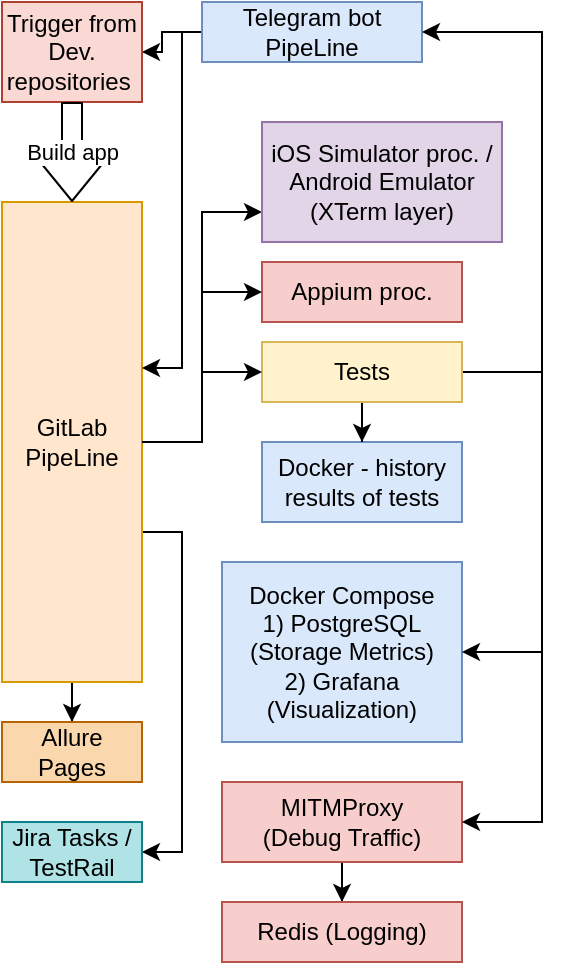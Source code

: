<mxfile version="14.8.1" type="github">
  <diagram id="D9VLO4kl-Tks_Cbv58Eg" name="Page-1">
    <mxGraphModel dx="977" dy="1863" grid="1" gridSize="10" guides="1" tooltips="1" connect="1" arrows="1" fold="1" page="1" pageScale="1" pageWidth="850" pageHeight="1100" math="0" shadow="0">
      <root>
        <mxCell id="0" />
        <mxCell id="1" parent="0" />
        <mxCell id="P9P7X78auRS9vJVsz_kp-1" value="Docker - history results of tests" style="rounded=0;whiteSpace=wrap;html=1;fillColor=#dae8fc;strokeColor=#6c8ebf;" vertex="1" parent="1">
          <mxGeometry x="610" y="210" width="100" height="40" as="geometry" />
        </mxCell>
        <mxCell id="P9P7X78auRS9vJVsz_kp-5" value="Docker Compose&lt;br&gt;1) PostgreSQL&lt;br&gt;(Storage Metrics)&lt;br&gt;2) Grafana&lt;br&gt;(Visualization)" style="rounded=0;whiteSpace=wrap;html=1;fillColor=#dae8fc;strokeColor=#6c8ebf;" vertex="1" parent="1">
          <mxGeometry x="590" y="270" width="120" height="90" as="geometry" />
        </mxCell>
        <mxCell id="P9P7X78auRS9vJVsz_kp-21" style="edgeStyle=orthogonalEdgeStyle;rounded=0;orthogonalLoop=1;jettySize=auto;html=1;entryX=0;entryY=0.75;entryDx=0;entryDy=0;" edge="1" parent="1" source="P9P7X78auRS9vJVsz_kp-8" target="P9P7X78auRS9vJVsz_kp-10">
          <mxGeometry relative="1" as="geometry" />
        </mxCell>
        <mxCell id="P9P7X78auRS9vJVsz_kp-28" style="edgeStyle=orthogonalEdgeStyle;rounded=0;orthogonalLoop=1;jettySize=auto;html=1;entryX=1;entryY=0.5;entryDx=0;entryDy=0;" edge="1" parent="1" source="P9P7X78auRS9vJVsz_kp-8" target="P9P7X78auRS9vJVsz_kp-16">
          <mxGeometry relative="1" as="geometry">
            <Array as="points">
              <mxPoint x="570" y="255" />
              <mxPoint x="570" y="415" />
            </Array>
          </mxGeometry>
        </mxCell>
        <mxCell id="P9P7X78auRS9vJVsz_kp-30" style="edgeStyle=orthogonalEdgeStyle;rounded=0;orthogonalLoop=1;jettySize=auto;html=1;entryX=0.5;entryY=0;entryDx=0;entryDy=0;" edge="1" parent="1" source="P9P7X78auRS9vJVsz_kp-8" target="P9P7X78auRS9vJVsz_kp-15">
          <mxGeometry relative="1" as="geometry" />
        </mxCell>
        <mxCell id="P9P7X78auRS9vJVsz_kp-8" value="GitLab&lt;br&gt;PipeLine&lt;br&gt;" style="rounded=0;whiteSpace=wrap;html=1;fillColor=#ffe6cc;strokeColor=#d79b00;" vertex="1" parent="1">
          <mxGeometry x="480" y="90" width="70" height="240" as="geometry" />
        </mxCell>
        <mxCell id="P9P7X78auRS9vJVsz_kp-9" value="Appium proc." style="rounded=0;whiteSpace=wrap;html=1;fillColor=#f8cecc;strokeColor=#b85450;" vertex="1" parent="1">
          <mxGeometry x="610" y="120" width="100" height="30" as="geometry" />
        </mxCell>
        <mxCell id="P9P7X78auRS9vJVsz_kp-10" value="iOS Simulator proc. /&lt;br&gt;Android Emulator (XTerm layer)" style="rounded=0;whiteSpace=wrap;html=1;fillColor=#e1d5e7;strokeColor=#9673a6;" vertex="1" parent="1">
          <mxGeometry x="610" y="50" width="120" height="60" as="geometry" />
        </mxCell>
        <mxCell id="P9P7X78auRS9vJVsz_kp-19" value="" style="edgeStyle=orthogonalEdgeStyle;rounded=0;orthogonalLoop=1;jettySize=auto;html=1;" edge="1" parent="1" source="P9P7X78auRS9vJVsz_kp-11" target="P9P7X78auRS9vJVsz_kp-13">
          <mxGeometry relative="1" as="geometry" />
        </mxCell>
        <mxCell id="P9P7X78auRS9vJVsz_kp-20" style="edgeStyle=orthogonalEdgeStyle;rounded=0;orthogonalLoop=1;jettySize=auto;html=1;" edge="1" parent="1" source="P9P7X78auRS9vJVsz_kp-11">
          <mxGeometry relative="1" as="geometry">
            <mxPoint x="550" y="173" as="targetPoint" />
            <Array as="points">
              <mxPoint x="570" y="5" />
              <mxPoint x="570" y="173" />
            </Array>
          </mxGeometry>
        </mxCell>
        <mxCell id="P9P7X78auRS9vJVsz_kp-11" value="Telegram bot PipeLine" style="rounded=0;whiteSpace=wrap;html=1;fillColor=#dae8fc;strokeColor=#6c8ebf;" vertex="1" parent="1">
          <mxGeometry x="580" y="-10" width="110" height="30" as="geometry" />
        </mxCell>
        <mxCell id="P9P7X78auRS9vJVsz_kp-13" value="Trigger from Dev. repositories&amp;nbsp;" style="rounded=0;whiteSpace=wrap;html=1;fillColor=#fad9d5;strokeColor=#ae4132;" vertex="1" parent="1">
          <mxGeometry x="480" y="-10" width="70" height="50" as="geometry" />
        </mxCell>
        <mxCell id="P9P7X78auRS9vJVsz_kp-14" value="Build app" style="shape=flexArrow;endArrow=classic;html=1;exitX=0.5;exitY=1;exitDx=0;exitDy=0;entryX=0.5;entryY=0;entryDx=0;entryDy=0;" edge="1" parent="1" source="P9P7X78auRS9vJVsz_kp-13" target="P9P7X78auRS9vJVsz_kp-8">
          <mxGeometry width="50" height="50" relative="1" as="geometry">
            <mxPoint x="520" y="50" as="sourcePoint" />
            <mxPoint x="450" y="310" as="targetPoint" />
          </mxGeometry>
        </mxCell>
        <mxCell id="P9P7X78auRS9vJVsz_kp-15" value="Allure Pages" style="rounded=0;whiteSpace=wrap;html=1;fillColor=#fad7ac;strokeColor=#b46504;" vertex="1" parent="1">
          <mxGeometry x="480" y="350" width="70" height="30" as="geometry" />
        </mxCell>
        <mxCell id="P9P7X78auRS9vJVsz_kp-16" value="Jira Tasks / TestRail" style="rounded=0;whiteSpace=wrap;html=1;fillColor=#b0e3e6;strokeColor=#0e8088;" vertex="1" parent="1">
          <mxGeometry x="480" y="400" width="70" height="30" as="geometry" />
        </mxCell>
        <mxCell id="P9P7X78auRS9vJVsz_kp-32" value="" style="edgeStyle=orthogonalEdgeStyle;rounded=0;orthogonalLoop=1;jettySize=auto;html=1;" edge="1" parent="1" source="P9P7X78auRS9vJVsz_kp-17" target="P9P7X78auRS9vJVsz_kp-31">
          <mxGeometry relative="1" as="geometry" />
        </mxCell>
        <mxCell id="P9P7X78auRS9vJVsz_kp-17" value="MITMProxy &lt;br&gt;(Debug Traffic)" style="whiteSpace=wrap;html=1;rounded=0;strokeColor=#b85450;fillColor=#f8cecc;" vertex="1" parent="1">
          <mxGeometry x="590" y="380" width="120" height="40" as="geometry" />
        </mxCell>
        <mxCell id="P9P7X78auRS9vJVsz_kp-22" style="edgeStyle=orthogonalEdgeStyle;rounded=0;orthogonalLoop=1;jettySize=auto;html=1;entryX=0;entryY=0.5;entryDx=0;entryDy=0;exitX=1;exitY=0.5;exitDx=0;exitDy=0;" edge="1" parent="1" source="P9P7X78auRS9vJVsz_kp-8" target="P9P7X78auRS9vJVsz_kp-9">
          <mxGeometry relative="1" as="geometry">
            <mxPoint x="560" y="265" as="sourcePoint" />
            <mxPoint x="620" y="105" as="targetPoint" />
          </mxGeometry>
        </mxCell>
        <mxCell id="P9P7X78auRS9vJVsz_kp-25" style="edgeStyle=orthogonalEdgeStyle;rounded=0;orthogonalLoop=1;jettySize=auto;html=1;entryX=1;entryY=0.5;entryDx=0;entryDy=0;exitX=1;exitY=0.5;exitDx=0;exitDy=0;" edge="1" parent="1" source="P9P7X78auRS9vJVsz_kp-23" target="P9P7X78auRS9vJVsz_kp-11">
          <mxGeometry relative="1" as="geometry">
            <Array as="points">
              <mxPoint x="750" y="175" />
              <mxPoint x="750" y="5" />
            </Array>
          </mxGeometry>
        </mxCell>
        <mxCell id="P9P7X78auRS9vJVsz_kp-26" value="" style="edgeStyle=orthogonalEdgeStyle;rounded=0;orthogonalLoop=1;jettySize=auto;html=1;" edge="1" parent="1" source="P9P7X78auRS9vJVsz_kp-23" target="P9P7X78auRS9vJVsz_kp-1">
          <mxGeometry relative="1" as="geometry" />
        </mxCell>
        <mxCell id="P9P7X78auRS9vJVsz_kp-27" style="edgeStyle=orthogonalEdgeStyle;rounded=0;orthogonalLoop=1;jettySize=auto;html=1;entryX=1;entryY=0.5;entryDx=0;entryDy=0;" edge="1" parent="1" source="P9P7X78auRS9vJVsz_kp-23" target="P9P7X78auRS9vJVsz_kp-5">
          <mxGeometry relative="1" as="geometry">
            <Array as="points">
              <mxPoint x="750" y="175" />
              <mxPoint x="750" y="315" />
            </Array>
          </mxGeometry>
        </mxCell>
        <mxCell id="P9P7X78auRS9vJVsz_kp-29" style="edgeStyle=orthogonalEdgeStyle;rounded=0;orthogonalLoop=1;jettySize=auto;html=1;entryX=1;entryY=0.5;entryDx=0;entryDy=0;" edge="1" parent="1" target="P9P7X78auRS9vJVsz_kp-17">
          <mxGeometry relative="1" as="geometry">
            <mxPoint x="720" y="175" as="sourcePoint" />
            <Array as="points">
              <mxPoint x="750" y="175" />
              <mxPoint x="750" y="400" />
            </Array>
          </mxGeometry>
        </mxCell>
        <mxCell id="P9P7X78auRS9vJVsz_kp-23" value="Tests" style="rounded=0;whiteSpace=wrap;html=1;strokeColor=#d6b656;fillColor=#fff2cc;" vertex="1" parent="1">
          <mxGeometry x="610" y="160" width="100" height="30" as="geometry" />
        </mxCell>
        <mxCell id="P9P7X78auRS9vJVsz_kp-24" style="edgeStyle=orthogonalEdgeStyle;rounded=0;orthogonalLoop=1;jettySize=auto;html=1;entryX=0;entryY=0.5;entryDx=0;entryDy=0;exitX=1;exitY=0.5;exitDx=0;exitDy=0;" edge="1" parent="1" source="P9P7X78auRS9vJVsz_kp-8" target="P9P7X78auRS9vJVsz_kp-23">
          <mxGeometry relative="1" as="geometry">
            <mxPoint x="560" y="265" as="sourcePoint" />
            <mxPoint x="620" y="145" as="targetPoint" />
          </mxGeometry>
        </mxCell>
        <mxCell id="P9P7X78auRS9vJVsz_kp-31" value="Redis (Logging)" style="whiteSpace=wrap;html=1;rounded=0;strokeColor=#b85450;fillColor=#f8cecc;" vertex="1" parent="1">
          <mxGeometry x="590" y="440" width="120" height="30" as="geometry" />
        </mxCell>
      </root>
    </mxGraphModel>
  </diagram>
</mxfile>
